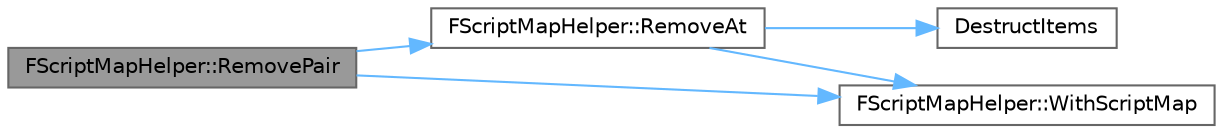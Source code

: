 digraph "FScriptMapHelper::RemovePair"
{
 // INTERACTIVE_SVG=YES
 // LATEX_PDF_SIZE
  bgcolor="transparent";
  edge [fontname=Helvetica,fontsize=10,labelfontname=Helvetica,labelfontsize=10];
  node [fontname=Helvetica,fontsize=10,shape=box,height=0.2,width=0.4];
  rankdir="LR";
  Node1 [id="Node000001",label="FScriptMapHelper::RemovePair",height=0.2,width=0.4,color="gray40", fillcolor="grey60", style="filled", fontcolor="black",tooltip="Removes the key and its associated value from the map."];
  Node1 -> Node2 [id="edge1_Node000001_Node000002",color="steelblue1",style="solid",tooltip=" "];
  Node2 [id="Node000002",label="FScriptMapHelper::RemoveAt",height=0.2,width=0.4,color="grey40", fillcolor="white", style="filled",URL="$d4/d21/classFScriptMapHelper.html#a0d8a928001b6dc18349182ff61e0548c",tooltip="Removes an element at the specified index, destroying it."];
  Node2 -> Node3 [id="edge2_Node000002_Node000003",color="steelblue1",style="solid",tooltip=" "];
  Node3 [id="Node000003",label="DestructItems",height=0.2,width=0.4,color="grey40", fillcolor="white", style="filled",URL="$db/dea/MemoryOps_8h.html#a0b36507a3186ec48a12d43548b47f669",tooltip="Destructs a range of items in memory."];
  Node2 -> Node4 [id="edge3_Node000002_Node000004",color="steelblue1",style="solid",tooltip=" "];
  Node4 [id="Node000004",label="FScriptMapHelper::WithScriptMap",height=0.2,width=0.4,color="grey40", fillcolor="white", style="filled",URL="$d4/d21/classFScriptMapHelper.html#ad068ece7a3e0a66870836ea53dd93df9",tooltip=" "];
  Node1 -> Node4 [id="edge4_Node000001_Node000004",color="steelblue1",style="solid",tooltip=" "];
}
